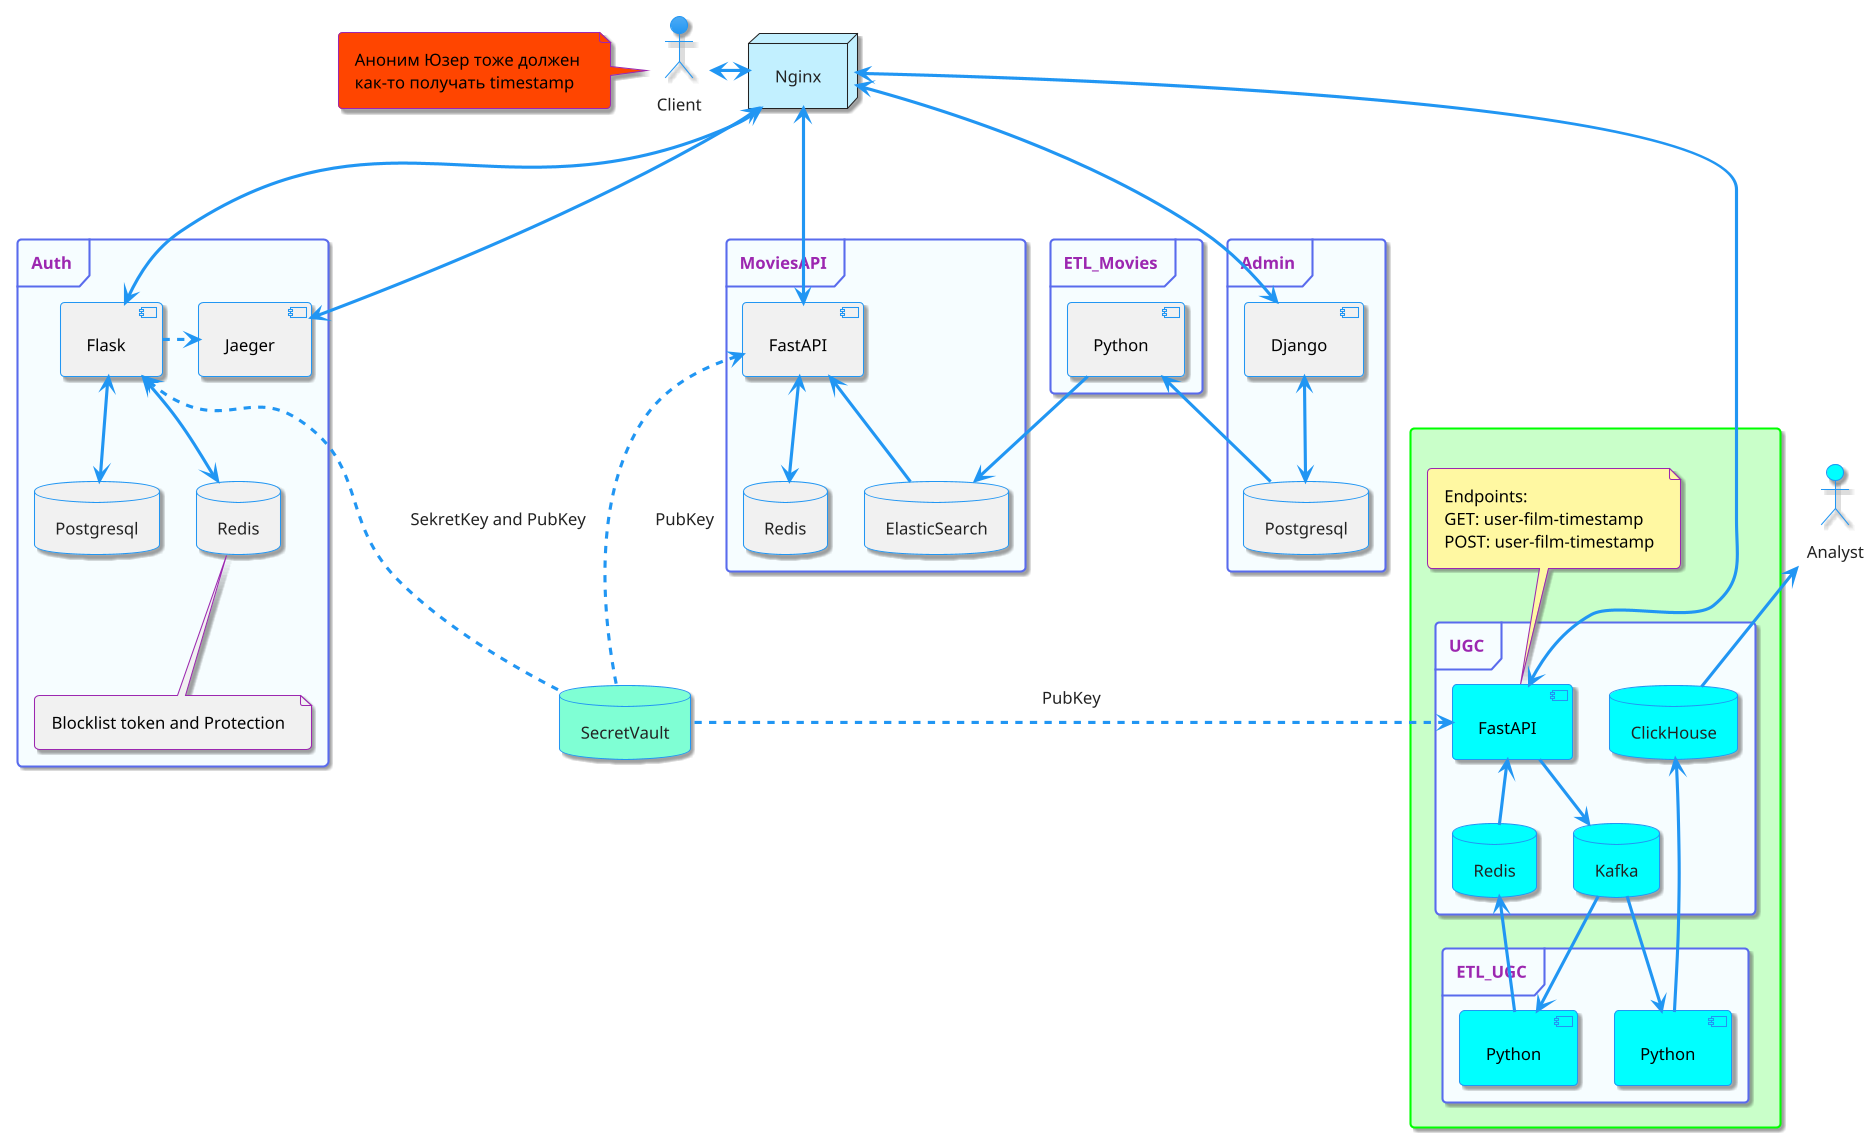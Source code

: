 @startuml as_is
!theme materia

skinparam default {
    FontName Arial
    FontSize 16
}

skinparam component {
    Style uml2
    BackgroundColor #f1f1f1
    FontColor #000
}

skinparam note {
    BackgroundColor #f1f1f1
    FontColor #000
}

skinparam database {
    BackgroundColor #f1f1f1
}

skinparam FrameBorderColor #596bed
skinparam FrameBackgroundColor #f6fdff
skinparam RectangleBorderColor #Lime
skinparam RectangleBackgroundColor #TECHNOLOGY

actor Client
actor Analyst #aqua
node Nginx #APPLICATION

database SecretVault #Aquamarine

frame Admin {
    component Django
    database Postgresql as AdminPostgres
}

frame MoviesAPI {
    database ElasticSearch
    database Redis as RedisCache
    component FastAPI as MoviesFastAPI
}

frame ETL_Movies {
    component Python as ETL_Postgres_Elastic
}

frame Auth {
    component Flask
    database Postgresql as AuthPostgres
    database Redis as AuthRedis
    component Jaeger

    note bottom of [AuthRedis]
        Blocklist token and Protection
    end note
}

rectangle {
    frame UGC {
        component FastAPI as UGC_FastAPI #aqua
        database Kafka #aqua
        database ClickHouse #aqua
        database Redis as ETL_Redis #aqua
    }
    
    note top of [UGC_FastAPI] #fff8a2
        Endpoints:
        GET: user-film-timestamp
        POST: user-film-timestamp
    end note

    frame ETL_UGC {
        component Python as ETL_Kafka_Redis #aqua
        component Python as ETL_Kafka_Click #aqua
    }
}

note left of [Client] #OrangeRed
    Аноним Юзер тоже должен 
    как-то получать timestamp
end note

Client <-> Nginx
Nginx <---> Django
Django <-down-> AdminPostgres
ETL_Postgres_Elastic <-down- AdminPostgres
ETL_Postgres_Elastic -down-> ElasticSearch
Nginx <---> MoviesFastAPI
MoviesFastAPI <-down- ElasticSearch
MoviesFastAPI <-down-> RedisCache
Nginx <-down--> Flask
Flask <-down-> AuthPostgres
Flask <-down-> AuthRedis
Nginx <-down-> Jaeger
Flask .> Jaeger
Nginx <-----> UGC_FastAPI
UGC_FastAPI -down-> Kafka
UGC_FastAPI <-down- ETL_Redis
ETL_Kafka_Click <-up- Kafka
ETL_Kafka_Click -up-> ClickHouse
ETL_Kafka_Redis <-up- Kafka
ETL_Kafka_Redis -up-> ETL_Redis
Analyst <-- ClickHouse
Flask <.. SecretVault: SekretKey and PubKey
MoviesFastAPI <. SecretVault: PubKey
UGC_FastAPI <. SecretVault: PubKey

@enduml 